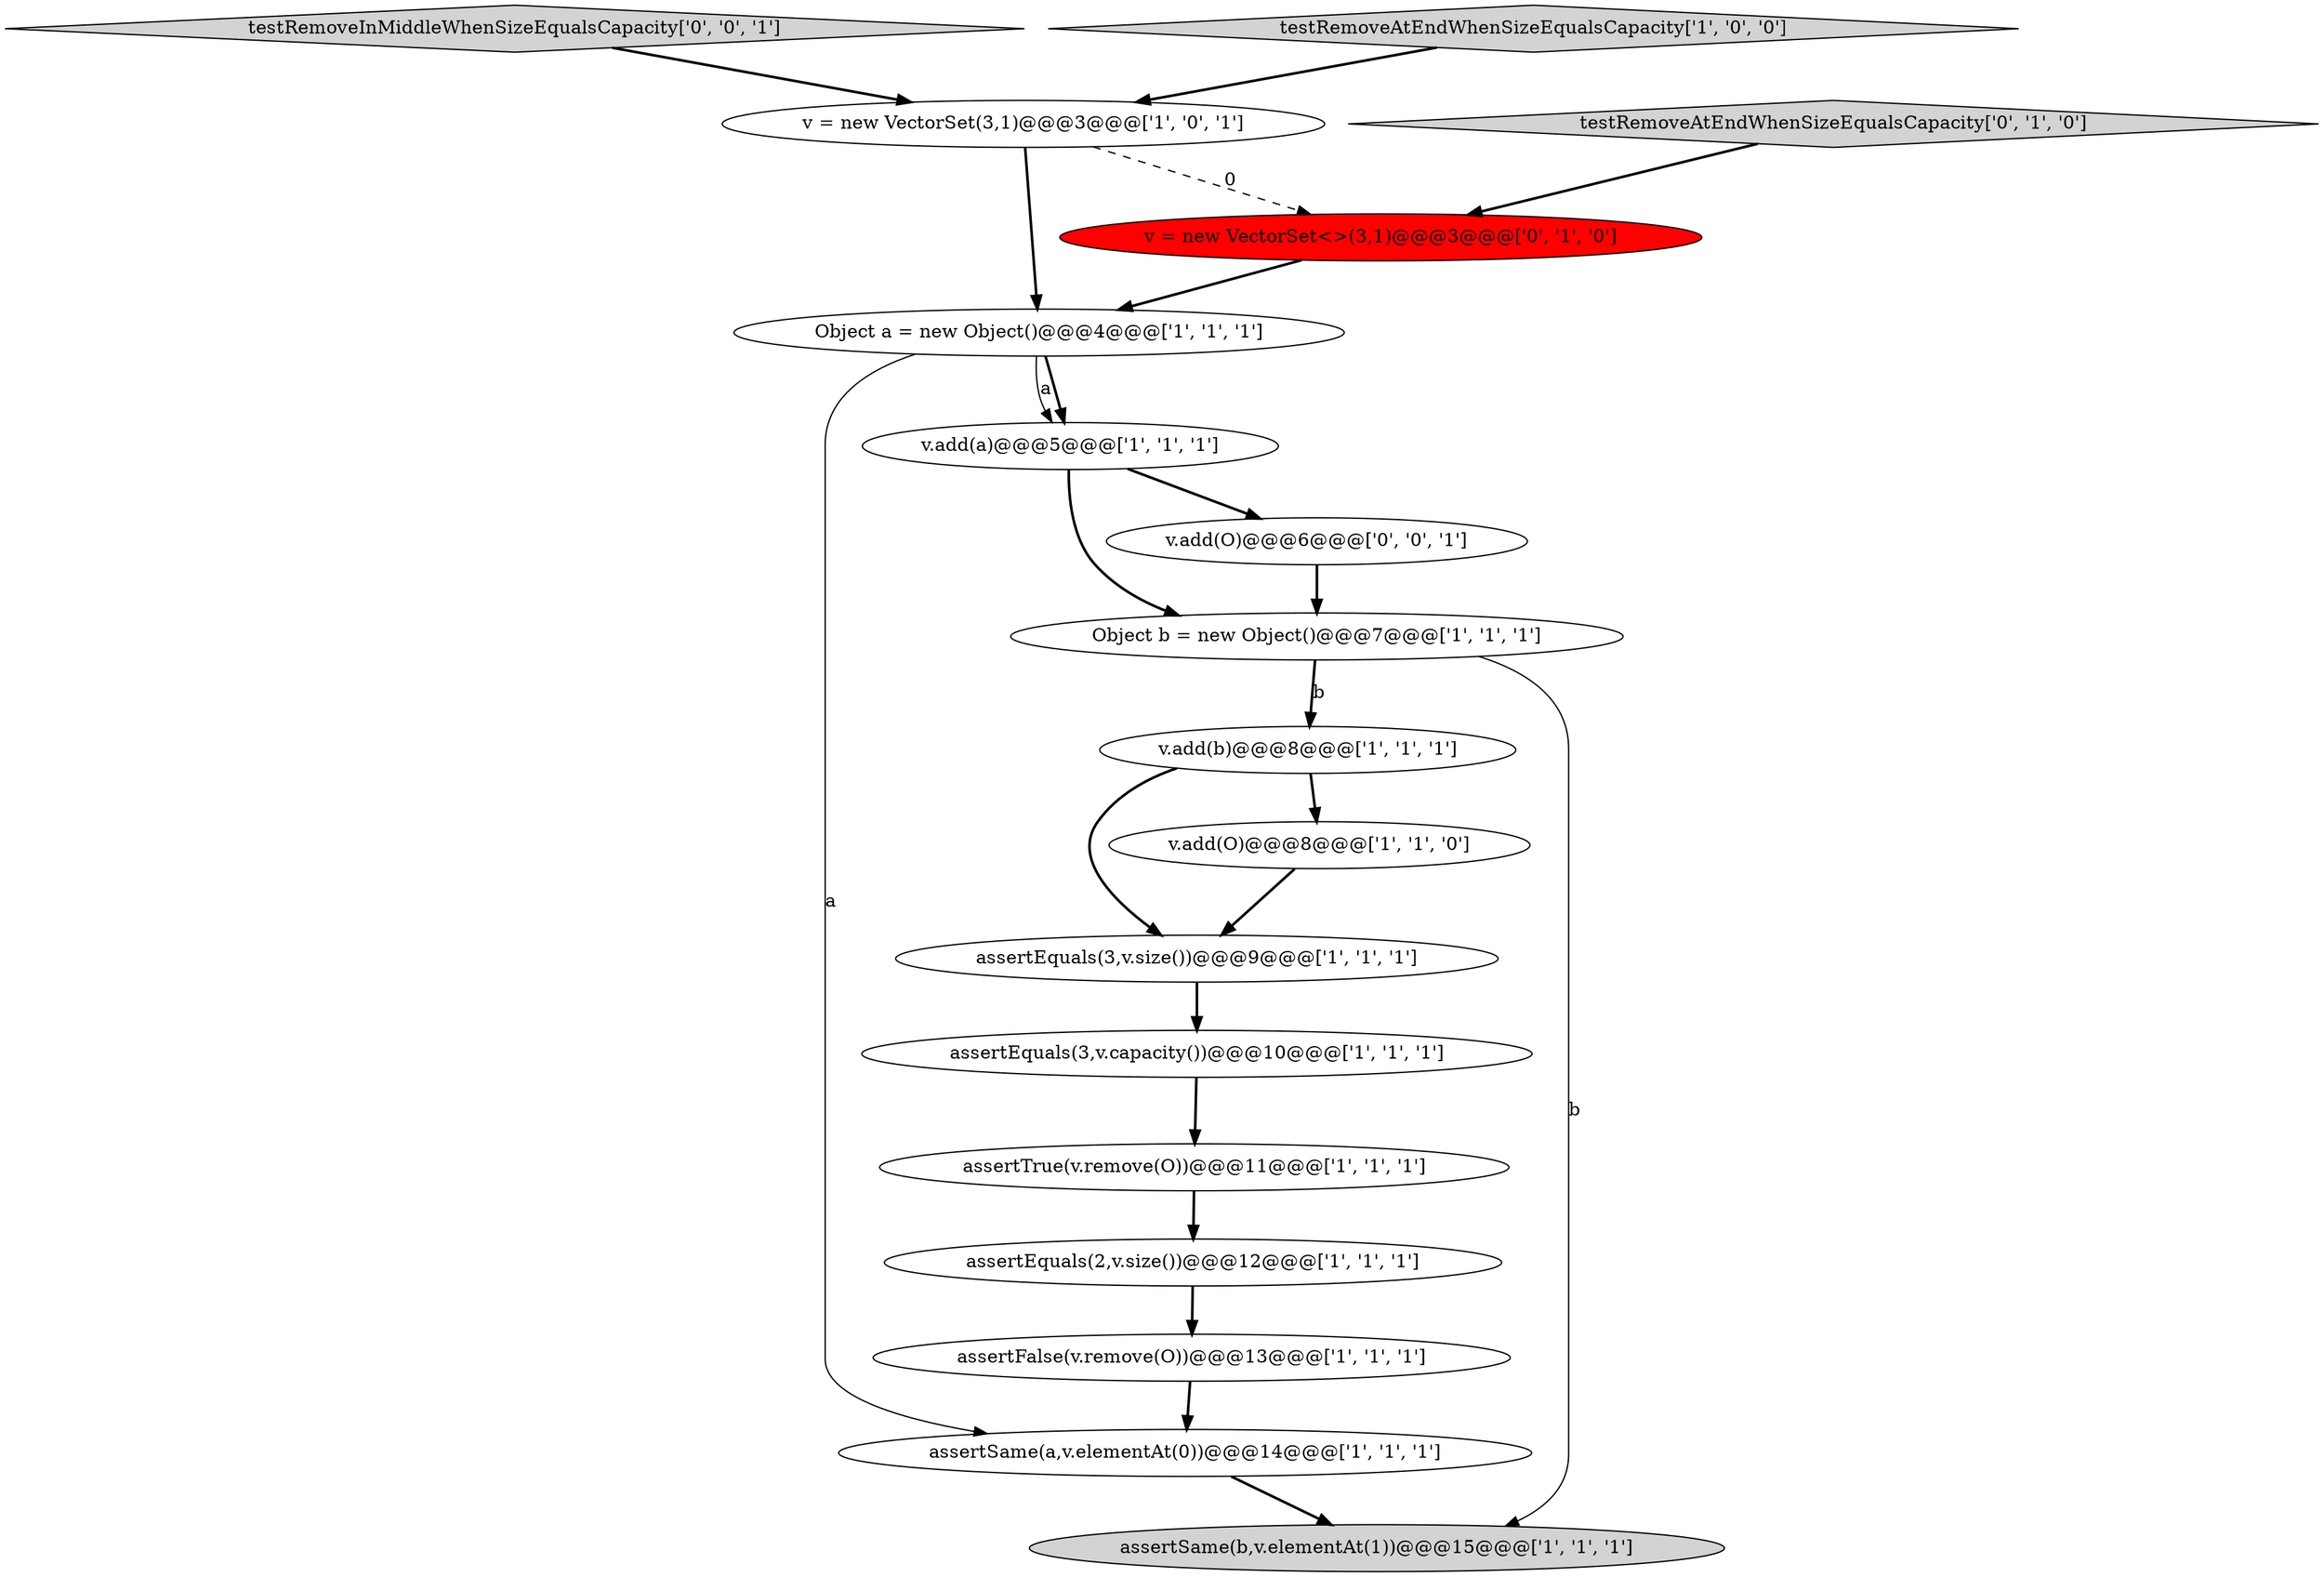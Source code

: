 digraph {
3 [style = filled, label = "Object a = new Object()@@@4@@@['1', '1', '1']", fillcolor = white, shape = ellipse image = "AAA0AAABBB1BBB"];
4 [style = filled, label = "assertSame(a,v.elementAt(0))@@@14@@@['1', '1', '1']", fillcolor = white, shape = ellipse image = "AAA0AAABBB1BBB"];
9 [style = filled, label = "v.add(a)@@@5@@@['1', '1', '1']", fillcolor = white, shape = ellipse image = "AAA0AAABBB1BBB"];
2 [style = filled, label = "assertSame(b,v.elementAt(1))@@@15@@@['1', '1', '1']", fillcolor = lightgray, shape = ellipse image = "AAA0AAABBB1BBB"];
16 [style = filled, label = "testRemoveInMiddleWhenSizeEqualsCapacity['0', '0', '1']", fillcolor = lightgray, shape = diamond image = "AAA0AAABBB3BBB"];
14 [style = filled, label = "v = new VectorSet<>(3,1)@@@3@@@['0', '1', '0']", fillcolor = red, shape = ellipse image = "AAA1AAABBB2BBB"];
5 [style = filled, label = "v.add(O)@@@8@@@['1', '1', '0']", fillcolor = white, shape = ellipse image = "AAA0AAABBB1BBB"];
12 [style = filled, label = "assertFalse(v.remove(O))@@@13@@@['1', '1', '1']", fillcolor = white, shape = ellipse image = "AAA0AAABBB1BBB"];
13 [style = filled, label = "assertEquals(3,v.size())@@@9@@@['1', '1', '1']", fillcolor = white, shape = ellipse image = "AAA0AAABBB1BBB"];
7 [style = filled, label = "v = new VectorSet(3,1)@@@3@@@['1', '0', '1']", fillcolor = white, shape = ellipse image = "AAA0AAABBB1BBB"];
15 [style = filled, label = "testRemoveAtEndWhenSizeEqualsCapacity['0', '1', '0']", fillcolor = lightgray, shape = diamond image = "AAA0AAABBB2BBB"];
1 [style = filled, label = "assertEquals(2,v.size())@@@12@@@['1', '1', '1']", fillcolor = white, shape = ellipse image = "AAA0AAABBB1BBB"];
10 [style = filled, label = "v.add(b)@@@8@@@['1', '1', '1']", fillcolor = white, shape = ellipse image = "AAA0AAABBB1BBB"];
17 [style = filled, label = "v.add(O)@@@6@@@['0', '0', '1']", fillcolor = white, shape = ellipse image = "AAA0AAABBB3BBB"];
11 [style = filled, label = "testRemoveAtEndWhenSizeEqualsCapacity['1', '0', '0']", fillcolor = lightgray, shape = diamond image = "AAA0AAABBB1BBB"];
0 [style = filled, label = "assertTrue(v.remove(O))@@@11@@@['1', '1', '1']", fillcolor = white, shape = ellipse image = "AAA0AAABBB1BBB"];
6 [style = filled, label = "Object b = new Object()@@@7@@@['1', '1', '1']", fillcolor = white, shape = ellipse image = "AAA0AAABBB1BBB"];
8 [style = filled, label = "assertEquals(3,v.capacity())@@@10@@@['1', '1', '1']", fillcolor = white, shape = ellipse image = "AAA0AAABBB1BBB"];
14->3 [style = bold, label=""];
15->14 [style = bold, label=""];
17->6 [style = bold, label=""];
7->14 [style = dashed, label="0"];
16->7 [style = bold, label=""];
9->17 [style = bold, label=""];
3->9 [style = solid, label="a"];
4->2 [style = bold, label=""];
7->3 [style = bold, label=""];
9->6 [style = bold, label=""];
8->0 [style = bold, label=""];
3->9 [style = bold, label=""];
10->5 [style = bold, label=""];
12->4 [style = bold, label=""];
10->13 [style = bold, label=""];
6->2 [style = solid, label="b"];
0->1 [style = bold, label=""];
6->10 [style = bold, label=""];
5->13 [style = bold, label=""];
3->4 [style = solid, label="a"];
1->12 [style = bold, label=""];
13->8 [style = bold, label=""];
11->7 [style = bold, label=""];
6->10 [style = solid, label="b"];
}
